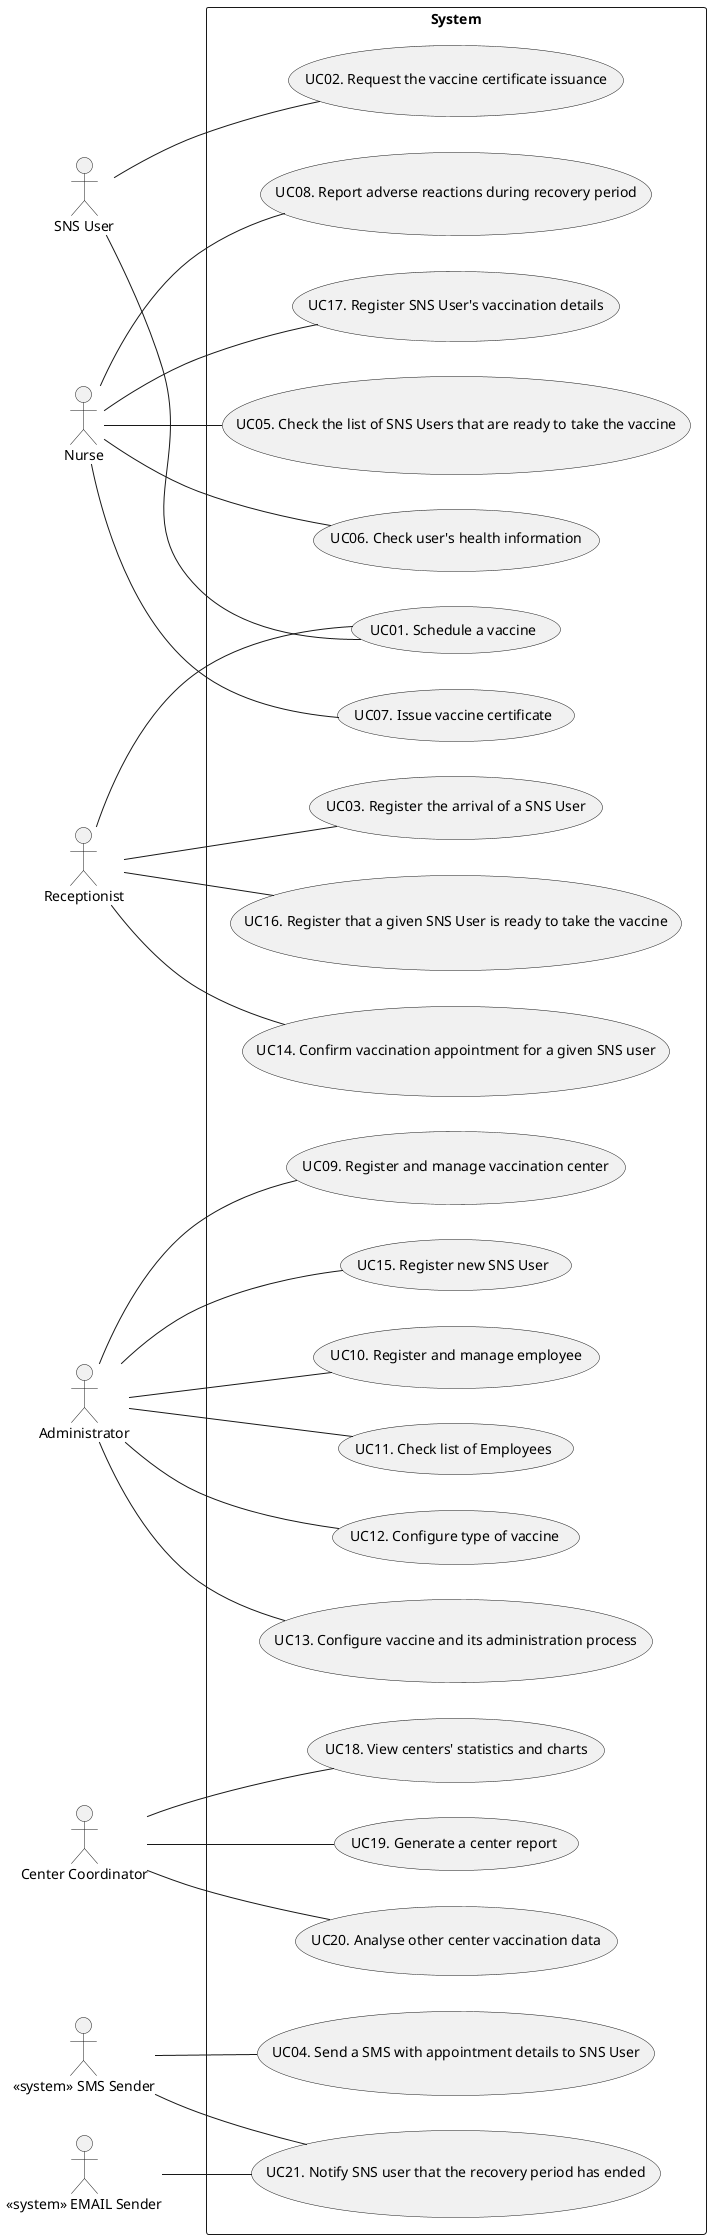 @startuml UCD

left to right direction

actor "SNS User" as user
actor "Nurse" as nurse
actor "Receptionist" as recept
actor "Administrator" as admin
actor "Center Coordinator" as coordinator
actor "<< system >> SMS Sender" as dgs
actor "<< system >> EMAIL Sender" as dgsEmail

rectangle System {
  usecase "UC01. Schedule a vaccine" as UC01
  usecase "UC02. Request the vaccine certificate issuance" as UC02
  usecase "UC15. Register new SNS User" as UC20
  usecase "UC04. Send a SMS with appointment details to SNS User" as UC03
  usecase "UC05. Check the list of SNS Users that are ready to take the vaccine" as UC05
  usecase "UC06. Check user's health information" as UC06
  usecase "UC07. Issue vaccine certificate" as UC07
  usecase "UC08. Report adverse reactions during recovery period" as UC08
  usecase "UC09. Register and manage vaccination center" as UC18
  usecase "UC10. Register and manage employee" as UC19
  usecase "UC11. Check list of Employees" as UC22
  usecase "UC12. Configure type of vaccine" as UC16
  usecase "UC13. Configure vaccine and its administration process" as UC17
  usecase "UC14. Confirm vaccination appointment for a given SNS user" as UC11
  usecase "UC03. Register the arrival of a SNS User" as UC10
  usecase "UC16. Register that a given SNS User is ready to take the vaccine" as UC12
  usecase "UC17. Register SNS User's vaccination details" as UC09
  usecase "UC18. View centers' statistics and charts" as UC13
  usecase "UC19. Generate a center report" as UC14
  usecase "UC20. Analyse other center vaccination data" as UC15
  usecase "UC21. Notify SNS user that the recovery period has ended" as UC21
}

user -- UC01
user -- UC02
dgs -- UC03
recept -- UC01
nurse -- UC05
nurse -- UC06
nurse -- UC07
nurse -- UC08
nurse -- UC09
recept -- UC10
recept -- UC11
recept -- UC12
coordinator -- UC13
coordinator -- UC14
coordinator -- UC15
admin -- UC16
admin -- UC17
admin -- UC18
admin -- UC19
admin -- UC22
admin -- UC20
dgs -- UC21
dgsEmail -- UC21

@enduml
